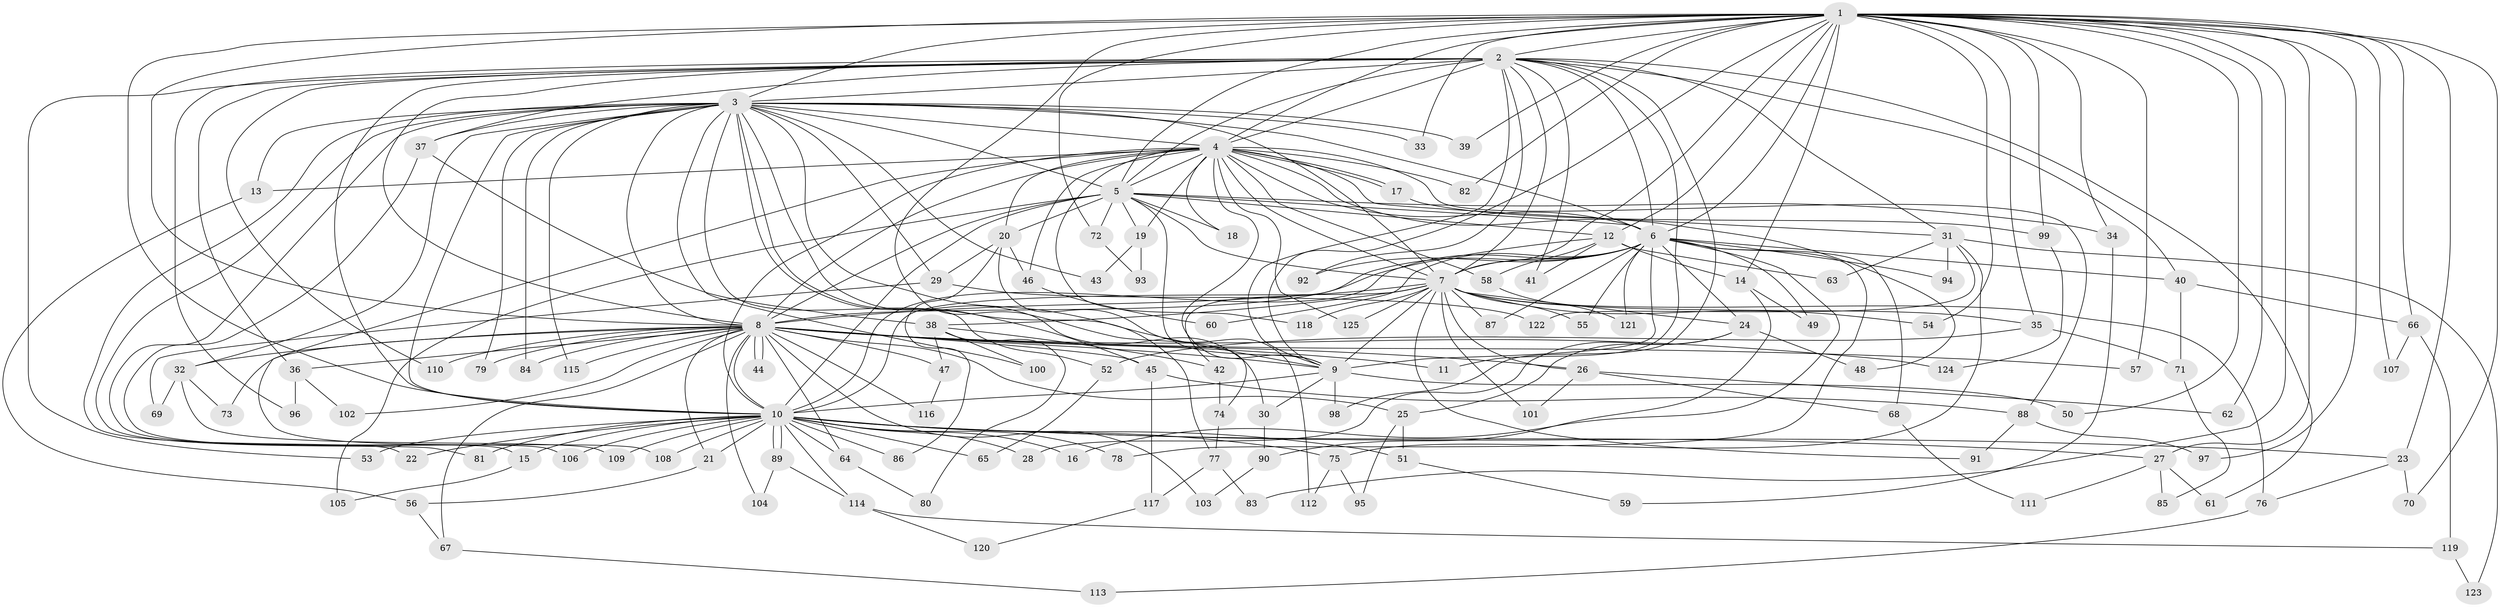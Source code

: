 // Generated by graph-tools (version 1.1) at 2025/49/03/09/25 03:49:37]
// undirected, 125 vertices, 275 edges
graph export_dot {
graph [start="1"]
  node [color=gray90,style=filled];
  1;
  2;
  3;
  4;
  5;
  6;
  7;
  8;
  9;
  10;
  11;
  12;
  13;
  14;
  15;
  16;
  17;
  18;
  19;
  20;
  21;
  22;
  23;
  24;
  25;
  26;
  27;
  28;
  29;
  30;
  31;
  32;
  33;
  34;
  35;
  36;
  37;
  38;
  39;
  40;
  41;
  42;
  43;
  44;
  45;
  46;
  47;
  48;
  49;
  50;
  51;
  52;
  53;
  54;
  55;
  56;
  57;
  58;
  59;
  60;
  61;
  62;
  63;
  64;
  65;
  66;
  67;
  68;
  69;
  70;
  71;
  72;
  73;
  74;
  75;
  76;
  77;
  78;
  79;
  80;
  81;
  82;
  83;
  84;
  85;
  86;
  87;
  88;
  89;
  90;
  91;
  92;
  93;
  94;
  95;
  96;
  97;
  98;
  99;
  100;
  101;
  102;
  103;
  104;
  105;
  106;
  107;
  108;
  109;
  110;
  111;
  112;
  113;
  114;
  115;
  116;
  117;
  118;
  119;
  120;
  121;
  122;
  123;
  124;
  125;
  1 -- 2;
  1 -- 3;
  1 -- 4;
  1 -- 5;
  1 -- 6;
  1 -- 7;
  1 -- 8;
  1 -- 9;
  1 -- 10;
  1 -- 12;
  1 -- 14;
  1 -- 23;
  1 -- 27;
  1 -- 33;
  1 -- 34;
  1 -- 35;
  1 -- 39;
  1 -- 50;
  1 -- 54;
  1 -- 57;
  1 -- 62;
  1 -- 66;
  1 -- 70;
  1 -- 72;
  1 -- 74;
  1 -- 82;
  1 -- 83;
  1 -- 97;
  1 -- 99;
  1 -- 107;
  2 -- 3;
  2 -- 4;
  2 -- 5;
  2 -- 6;
  2 -- 7;
  2 -- 8;
  2 -- 9;
  2 -- 10;
  2 -- 11;
  2 -- 31;
  2 -- 36;
  2 -- 37;
  2 -- 40;
  2 -- 41;
  2 -- 53;
  2 -- 61;
  2 -- 92;
  2 -- 96;
  2 -- 98;
  2 -- 110;
  3 -- 4;
  3 -- 5;
  3 -- 6;
  3 -- 7;
  3 -- 8;
  3 -- 9;
  3 -- 10;
  3 -- 13;
  3 -- 15;
  3 -- 22;
  3 -- 29;
  3 -- 30;
  3 -- 32;
  3 -- 33;
  3 -- 37;
  3 -- 39;
  3 -- 43;
  3 -- 45;
  3 -- 52;
  3 -- 77;
  3 -- 79;
  3 -- 81;
  3 -- 84;
  3 -- 100;
  3 -- 115;
  4 -- 5;
  4 -- 6;
  4 -- 7;
  4 -- 8;
  4 -- 9;
  4 -- 10;
  4 -- 13;
  4 -- 17;
  4 -- 17;
  4 -- 18;
  4 -- 19;
  4 -- 20;
  4 -- 31;
  4 -- 46;
  4 -- 48;
  4 -- 58;
  4 -- 82;
  4 -- 88;
  4 -- 108;
  4 -- 118;
  4 -- 125;
  5 -- 6;
  5 -- 7;
  5 -- 8;
  5 -- 9;
  5 -- 10;
  5 -- 12;
  5 -- 18;
  5 -- 19;
  5 -- 20;
  5 -- 34;
  5 -- 72;
  5 -- 105;
  6 -- 7;
  6 -- 8;
  6 -- 9;
  6 -- 10;
  6 -- 16;
  6 -- 24;
  6 -- 40;
  6 -- 49;
  6 -- 55;
  6 -- 60;
  6 -- 68;
  6 -- 78;
  6 -- 87;
  6 -- 92;
  6 -- 94;
  6 -- 121;
  7 -- 8;
  7 -- 9;
  7 -- 10;
  7 -- 24;
  7 -- 26;
  7 -- 35;
  7 -- 38;
  7 -- 54;
  7 -- 55;
  7 -- 76;
  7 -- 87;
  7 -- 91;
  7 -- 101;
  7 -- 118;
  7 -- 125;
  8 -- 9;
  8 -- 10;
  8 -- 11;
  8 -- 21;
  8 -- 25;
  8 -- 26;
  8 -- 32;
  8 -- 36;
  8 -- 44;
  8 -- 44;
  8 -- 45;
  8 -- 47;
  8 -- 57;
  8 -- 64;
  8 -- 67;
  8 -- 73;
  8 -- 79;
  8 -- 84;
  8 -- 102;
  8 -- 103;
  8 -- 104;
  8 -- 110;
  8 -- 115;
  8 -- 116;
  8 -- 124;
  9 -- 10;
  9 -- 30;
  9 -- 50;
  9 -- 98;
  10 -- 15;
  10 -- 16;
  10 -- 21;
  10 -- 22;
  10 -- 23;
  10 -- 27;
  10 -- 28;
  10 -- 51;
  10 -- 53;
  10 -- 64;
  10 -- 65;
  10 -- 75;
  10 -- 78;
  10 -- 81;
  10 -- 86;
  10 -- 89;
  10 -- 89;
  10 -- 106;
  10 -- 108;
  10 -- 109;
  10 -- 114;
  12 -- 14;
  12 -- 41;
  12 -- 42;
  12 -- 58;
  12 -- 63;
  13 -- 56;
  14 -- 49;
  14 -- 90;
  15 -- 105;
  17 -- 99;
  19 -- 43;
  19 -- 93;
  20 -- 29;
  20 -- 46;
  20 -- 86;
  20 -- 112;
  21 -- 56;
  23 -- 70;
  23 -- 76;
  24 -- 25;
  24 -- 28;
  24 -- 48;
  25 -- 51;
  25 -- 95;
  26 -- 62;
  26 -- 68;
  26 -- 101;
  27 -- 61;
  27 -- 85;
  27 -- 111;
  29 -- 69;
  29 -- 122;
  30 -- 90;
  31 -- 63;
  31 -- 75;
  31 -- 94;
  31 -- 122;
  31 -- 123;
  32 -- 69;
  32 -- 73;
  32 -- 109;
  34 -- 59;
  35 -- 52;
  35 -- 71;
  36 -- 96;
  36 -- 102;
  37 -- 38;
  37 -- 106;
  38 -- 42;
  38 -- 47;
  38 -- 80;
  38 -- 100;
  40 -- 66;
  40 -- 71;
  42 -- 74;
  45 -- 88;
  45 -- 117;
  46 -- 60;
  47 -- 116;
  51 -- 59;
  52 -- 65;
  56 -- 67;
  58 -- 121;
  64 -- 80;
  66 -- 107;
  66 -- 119;
  67 -- 113;
  68 -- 111;
  71 -- 85;
  72 -- 93;
  74 -- 77;
  75 -- 95;
  75 -- 112;
  76 -- 113;
  77 -- 83;
  77 -- 117;
  88 -- 91;
  88 -- 97;
  89 -- 104;
  89 -- 114;
  90 -- 103;
  99 -- 124;
  114 -- 119;
  114 -- 120;
  117 -- 120;
  119 -- 123;
}
